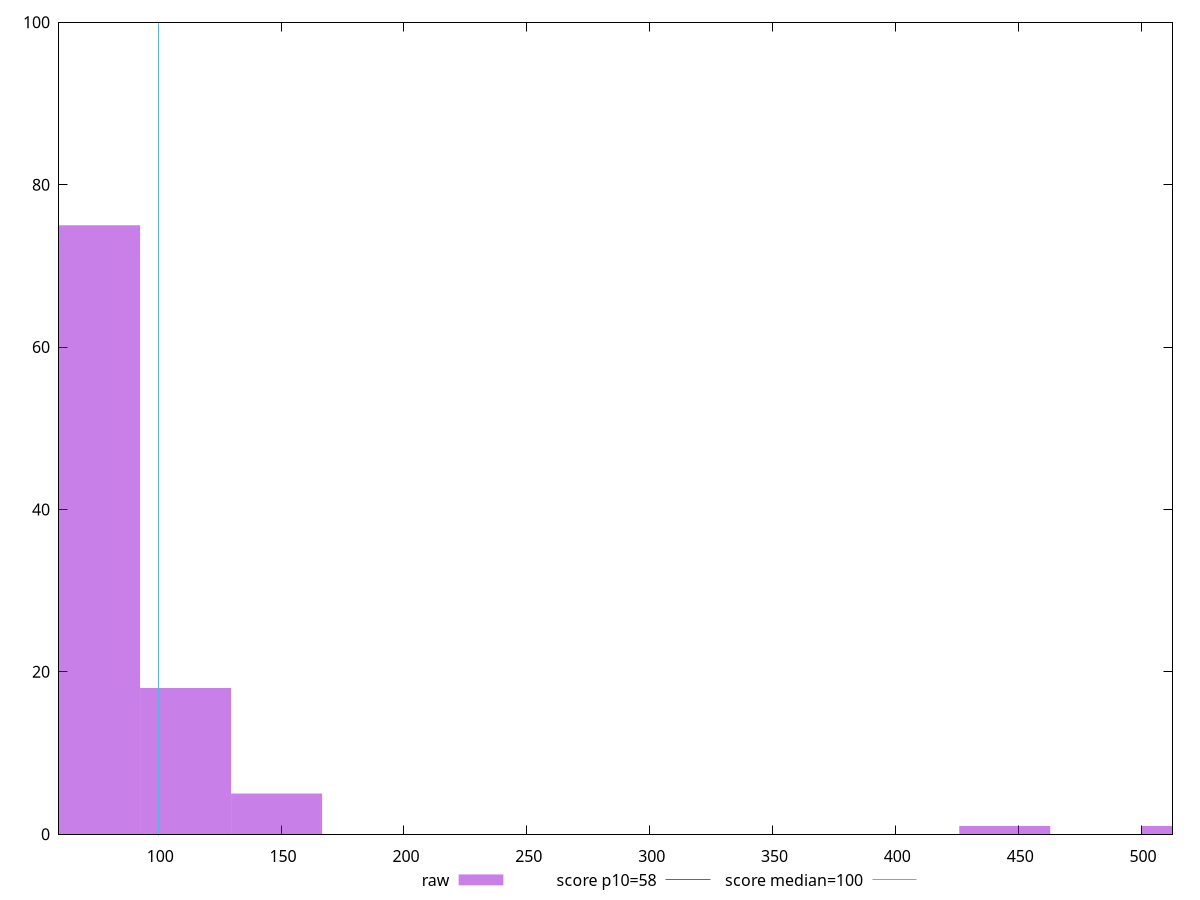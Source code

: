 reset

$raw <<EOF
74.08863564528727 75
111.1329534679309 18
148.17727129057454 5
518.6204495170109 1
444.5318138717236 1
EOF

set key outside below
set boxwidth 37.044317822643634
set xrange [59.60000000000073:512.8000000000001]
set yrange [0:100]
set trange [0:100]
set style fill transparent solid 0.5 noborder

set parametric
set terminal svg size 640, 490 enhanced background rgb 'white'
set output "reprap/estimated-input-latency/samples/pages+cached+noexternal+nomedia/raw/histogram.svg"

plot $raw title "raw" with boxes, \
     58,t title "score p10=58", \
     100,t title "score median=100"

reset
